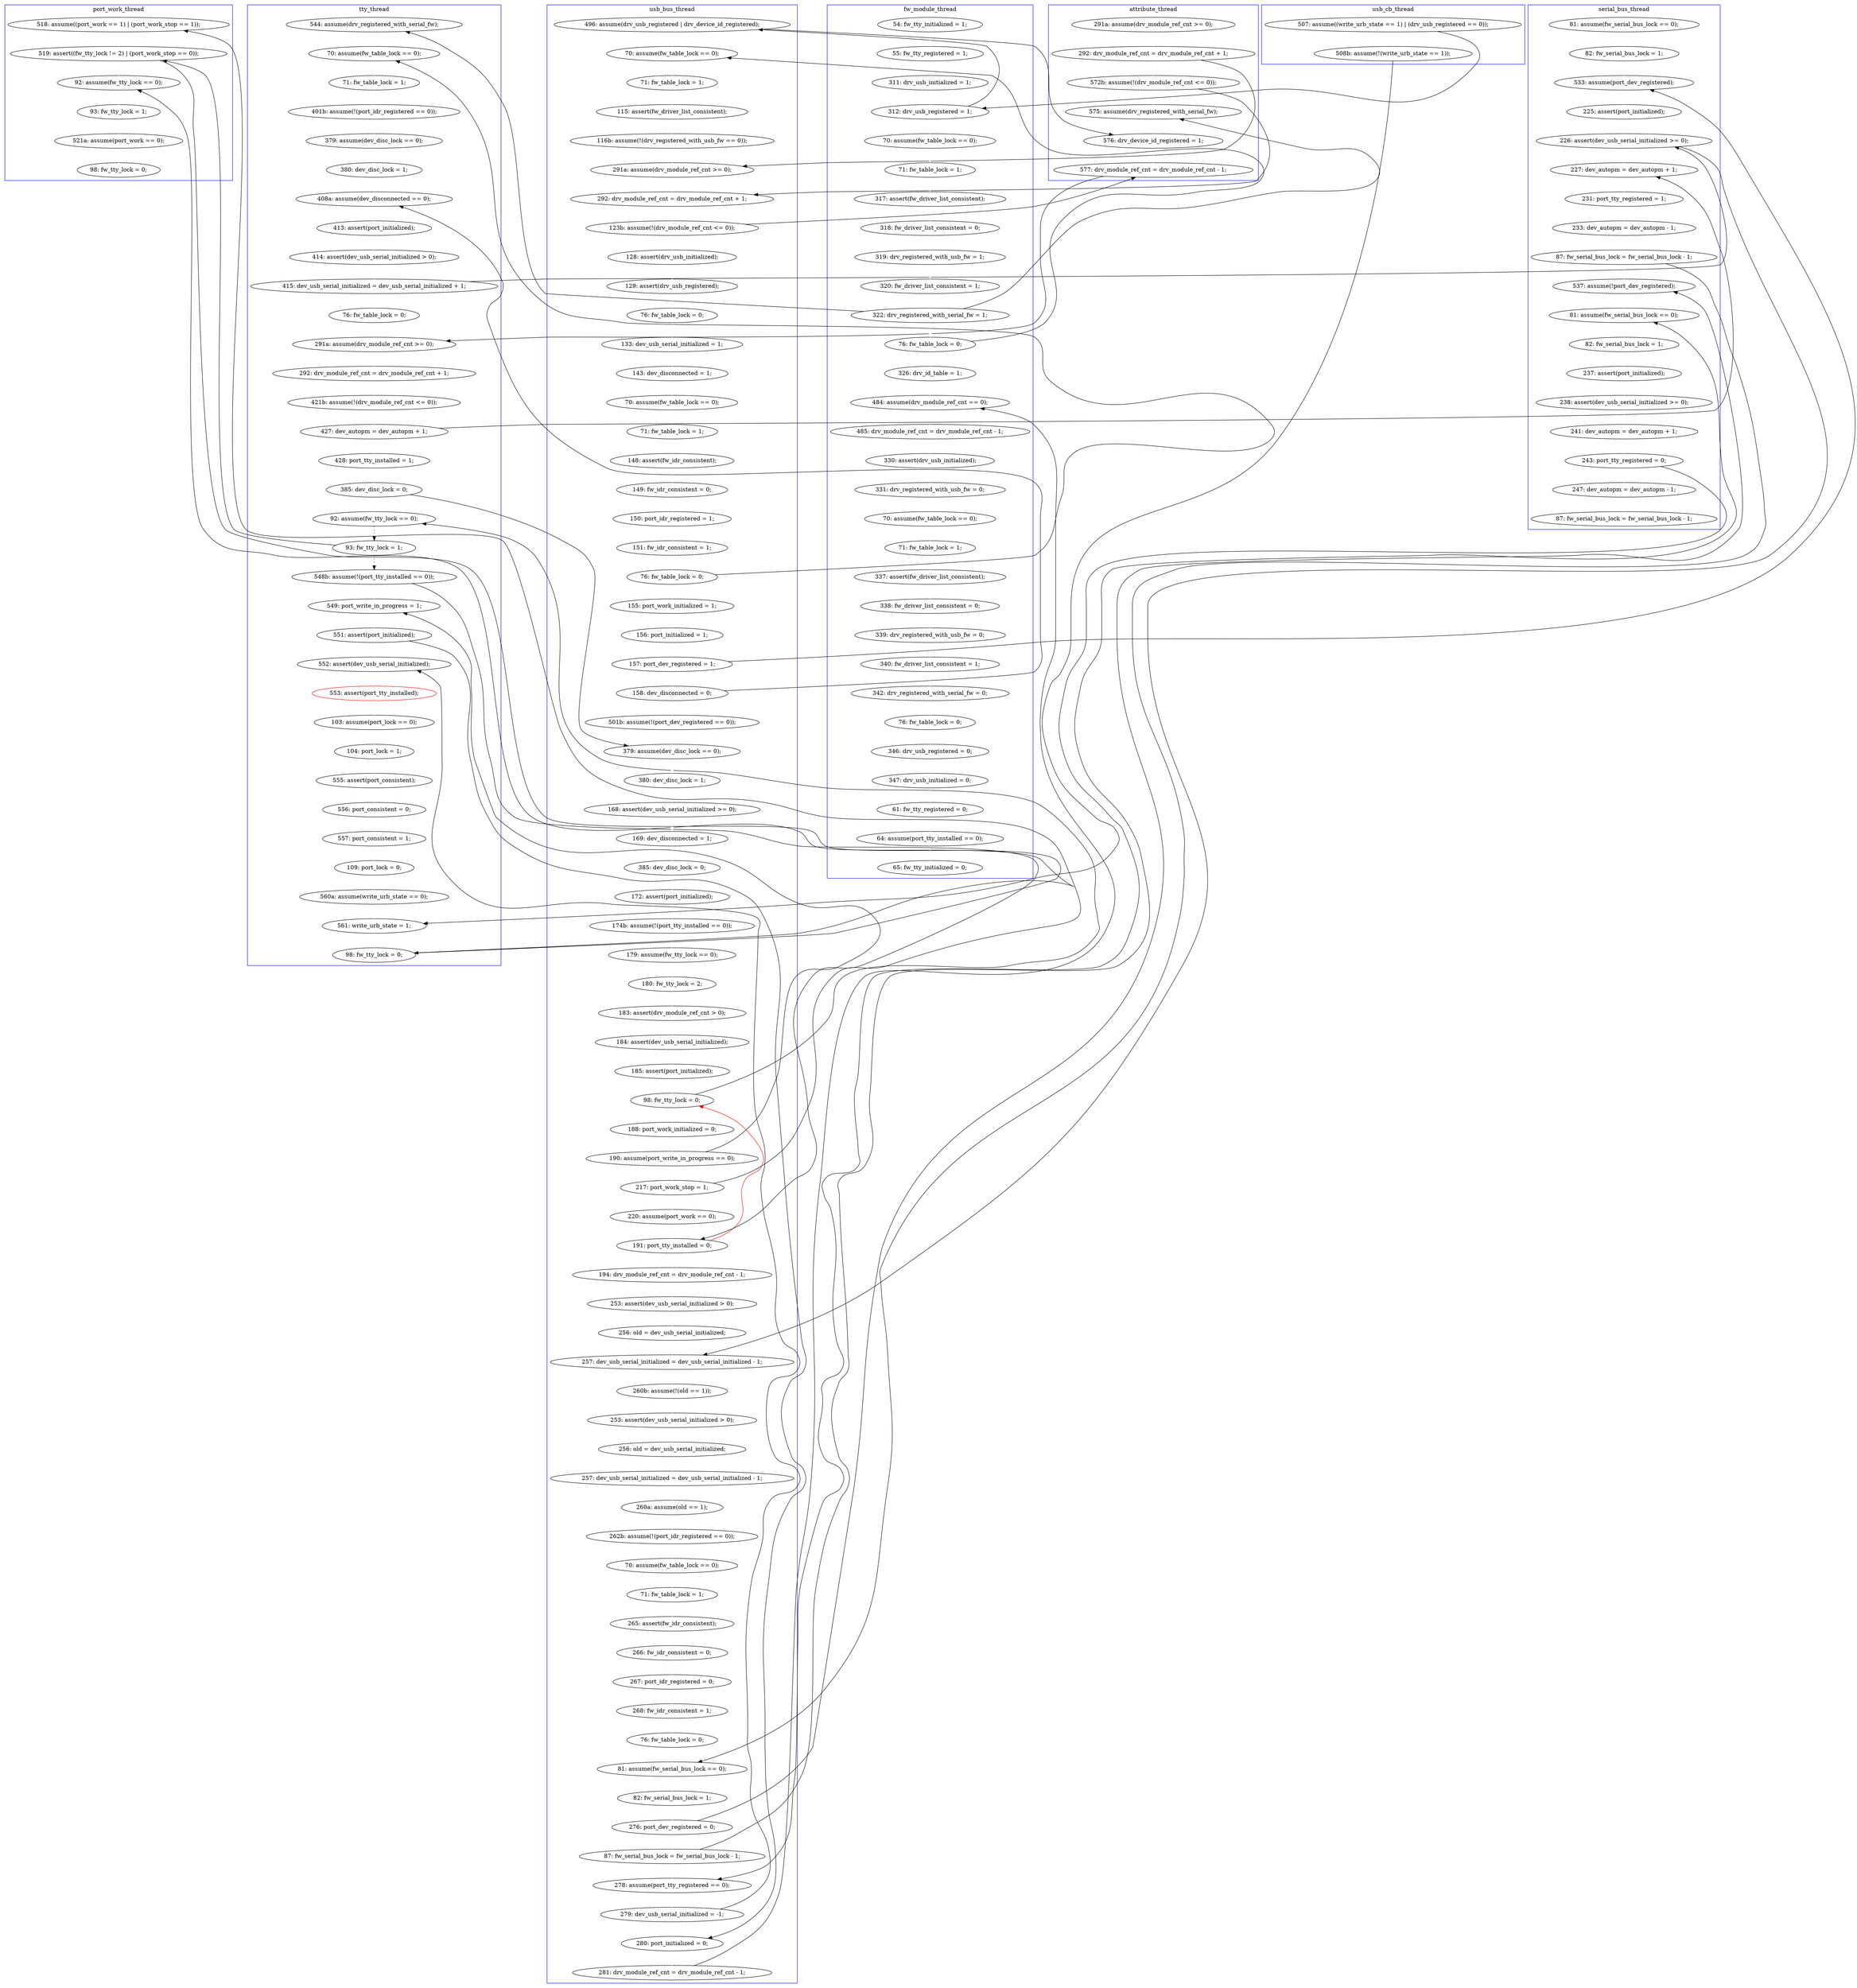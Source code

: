 digraph Counterexample {
	57 -> 100 [color = black, style = solid, constraint = false]
	126 -> 129 [color = white, style = solid]
	287 -> 293 [color = white, style = solid]
	310 -> 312 [color = white, style = solid]
	157 -> 158 [color = white, style = solid]
	144 -> 190 [color = white, style = solid]
	302 -> 307 [color = black, style = solid, constraint = false]
	366 -> 367 [color = white, style = solid]
	322 -> 338 [color = black, style = solid, constraint = false]
	353 -> 356 [color = white, style = solid]
	238 -> 308 [color = white, style = solid]
	138 -> 147 [color = white, style = solid]
	209 -> 211 [color = white, style = solid]
	358 -> 359 [color = white, style = solid]
	220 -> 290 [color = white, style = solid]
	173 -> 338 [color = white, style = solid]
	307 -> 309 [color = white, style = solid]
	133 -> 136 [color = black, style = solid, constraint = false]
	143 -> 151 [color = white, style = solid]
	219 -> 228 [color = black, style = solid, constraint = false]
	213 -> 214 [color = white, style = solid]
	228 -> 229 [color = black, style = dotted]
	167 -> 168 [color = white, style = solid]
	161 -> 167 [color = white, style = solid]
	83 -> 127 [color = black, style = solid, constraint = false]
	110 -> 112 [color = white, style = solid]
	196 -> 198 [color = white, style = solid]
	122 -> 123 [color = white, style = solid]
	269 -> 271 [color = white, style = solid]
	83 -> 85 [color = black, style = solid, constraint = false]
	338 -> 339 [color = white, style = solid]
	222 -> 223 [color = white, style = solid]
	188 -> 189 [color = white, style = solid]
	37 -> 62 [color = white, style = solid]
	80 -> 81 [color = white, style = solid]
	112 -> 119 [color = white, style = solid]
	375 -> 377 [color = white, style = solid]
	284 -> 285 [color = white, style = solid]
	285 -> 287 [color = white, style = solid]
	216 -> 219 [color = white, style = solid]
	148 -> 177 [color = white, style = solid]
	377 -> 378 [color = white, style = solid]
	371 -> 372 [color = white, style = solid]
	139 -> 142 [color = white, style = solid]
	229 -> 308 [color = black, style = solid, constraint = false]
	79 -> 80 [color = white, style = solid]
	75 -> 343 [color = black, style = solid, constraint = false]
	136 -> 137 [color = white, style = solid]
	370 -> 371 [color = white, style = solid]
	107 -> 110 [color = white, style = solid]
	66 -> 101 [color = black, style = solid, constraint = false]
	204 -> 207 [color = white, style = solid]
	293 -> 294 [color = black, style = solid, constraint = false]
	295 -> 299 [color = white, style = solid]
	148 -> 155 [color = black, style = solid, constraint = false]
	100 -> 101 [color = white, style = solid]
	191 -> 192 [color = white, style = solid]
	317 -> 319 [color = white, style = solid]
	142 -> 148 [color = white, style = solid]
	190 -> 191 [color = white, style = solid]
	191 -> 246 [color = black, style = solid, constraint = false]
	83 -> 87 [color = white, style = solid]
	180 -> 183 [color = white, style = solid]
	240 -> 244 [color = white, style = solid]
	93 -> 95 [color = white, style = solid]
	192 -> 196 [color = white, style = solid]
	158 -> 161 [color = white, style = solid]
	133 -> 135 [color = white, style = solid]
	372 -> 375 [color = white, style = solid]
	268 -> 269 [color = white, style = solid]
	309 -> 311 [color = white, style = solid]
	211 -> 212 [color = white, style = solid]
	274 -> 277 [color = white, style = solid]
	212 -> 213 [color = white, style = solid]
	367 -> 370 [color = white, style = solid]
	219 -> 222 [color = white, style = solid]
	127 -> 138 [color = white, style = solid]
	378 -> 382 [color = white, style = solid]
	60 -> 75 [color = white, style = solid]
	119 -> 122 [color = white, style = solid]
	339 -> 344 [color = white, style = solid]
	304 -> 310 [color = white, style = solid]
	66 -> 127 [color = white, style = solid]
	123 -> 125 [color = white, style = solid]
	223 -> 235 [color = white, style = solid]
	105 -> 106 [color = white, style = solid]
	236 -> 239 [color = white, style = solid]
	351 -> 352 [color = black, style = solid, constraint = false]
	246 -> 248 [color = white, style = solid]
	135 -> 139 [color = white, style = solid]
	125 -> 126 [color = white, style = solid]
	63 -> 70 [color = white, style = solid]
	215 -> 216 [color = white, style = solid]
	60 -> 63 [color = black, style = solid, constraint = false]
	345 -> 358 [color = white, style = solid]
	277 -> 284 [color = white, style = solid]
	263 -> 265 [color = white, style = solid]
	239 -> 219 [color = red, style = solid, constraint = false]
	313 -> 316 [color = white, style = solid]
	179 -> 180 [color = white, style = solid]
	320 -> 321 [color = white, style = solid]
	85 -> 136 [color = white, style = solid]
	316 -> 317 [color = white, style = solid]
	152 -> 155 [color = white, style = solid]
	273 -> 274 [color = white, style = solid]
	301 -> 302 [color = white, style = solid]
	293 -> 307 [color = white, style = solid]
	235 -> 236 [color = white, style = solid]
	244 -> 245 [color = white, style = solid]
	344 -> 345 [color = white, style = solid]
	87 -> 89 [color = black, style = solid, constraint = false]
	168 -> 171 [color = white, style = solid]
	78 -> 79 [color = white, style = solid]
	137 -> 143 [color = white, style = solid]
	382 -> 383 [color = white, style = solid]
	239 -> 240 [color = white, style = solid]
	248 -> 259 [color = white, style = solid]
	321 -> 326 [color = white, style = solid]
	57 -> 66 [color = white, style = solid]
	310 -> 311 [color = black, style = solid, constraint = false]
	36 -> 37 [color = white, style = solid]
	45 -> 46 [color = white, style = solid]
	299 -> 300 [color = white, style = solid]
	62 -> 63 [color = white, style = solid]
	101 -> 105 [color = white, style = solid]
	151 -> 152 [color = white, style = solid]
	259 -> 260 [color = white, style = solid]
	229 -> 232 [color = black, style = dotted]
	56 -> 57 [color = white, style = solid]
	352 -> 353 [color = white, style = solid]
	106 -> 107 [color = white, style = solid]
	142 -> 144 [color = black, style = solid, constraint = false]
	300 -> 301 [color = white, style = solid]
	81 -> 83 [color = white, style = solid]
	130 -> 133 [color = white, style = solid]
	271 -> 272 [color = white, style = solid]
	287 -> 290 [color = black, style = solid, constraint = false]
	343 -> 351 [color = white, style = solid]
	359 -> 366 [color = white, style = solid]
	260 -> 261 [color = white, style = solid]
	183 -> 228 [color = white, style = solid]
	311 -> 322 [color = white, style = solid]
	90 -> 93 [color = white, style = solid]
	171 -> 179 [color = white, style = solid]
	70 -> 71 [color = white, style = solid]
	272 -> 273 [color = white, style = solid]
	319 -> 320 [color = white, style = solid]
	330 -> 343 [color = white, style = solid]
	308 -> 352 [color = white, style = solid]
	63 -> 68 [color = black, style = solid, constraint = false]
	147 -> 167 [color = black, style = solid, constraint = false]
	312 -> 313 [color = white, style = solid]
	309 -> 312 [color = black, style = solid, constraint = false]
	156 -> 157 [color = white, style = solid]
	179 -> 192 [color = black, style = solid, constraint = false]
	383 -> 384 [color = white, style = solid]
	308 -> 351 [color = black, style = solid, constraint = false]
	46 -> 144 [color = white, style = solid]
	290 -> 294 [color = white, style = solid]
	89 -> 90 [color = white, style = solid]
	207 -> 209 [color = white, style = solid]
	198 -> 220 [color = white, style = solid]
	183 -> 188 [color = black, style = solid, constraint = false]
	223 -> 304 [color = black, style = solid, constraint = false]
	265 -> 268 [color = white, style = solid]
	129 -> 130 [color = white, style = solid]
	158 -> 191 [color = black, style = solid, constraint = false]
	232 -> 304 [color = white, style = solid]
	261 -> 263 [color = white, style = solid]
	177 -> 188 [color = white, style = solid]
	232 -> 239 [color = black, style = solid, constraint = false]
	189 -> 203 [color = white, style = solid]
	68 -> 89 [color = white, style = solid]
	220 -> 284 [color = black, style = solid, constraint = false]
	95 -> 100 [color = white, style = solid]
	336 -> 348 [color = white, style = solid]
	71 -> 78 [color = white, style = solid]
	87 -> 173 [color = white, style = solid]
	235 -> 238 [color = black, style = solid, constraint = false]
	245 -> 246 [color = white, style = solid]
	356 -> 394 [color = white, style = solid]
	105 -> 147 [color = black, style = solid, constraint = false]
	302 -> 336 [color = white, style = solid]
	294 -> 295 [color = white, style = solid]
	214 -> 215 [color = white, style = solid]
	326 -> 330 [color = white, style = solid]
	155 -> 156 [color = white, style = solid]
	68 -> 138 [color = black, style = solid, constraint = false]
	203 -> 204 [color = white, style = solid]
	subgraph cluster6 {
		label = usb_cb_thread
		color = blue
		75  [label = "508b: assume(!(write_urb_state == 1));"]
		60  [label = "507: assume((write_urb_state == 1) | (drv_usb_registered == 0));"]
	}
	subgraph cluster7 {
		label = port_work_thread
		color = blue
		356  [label = "521a: assume(port_work == 0);"]
		394  [label = "98: fw_tty_lock = 0;"]
		308  [label = "519: assert((fw_tty_lock != 2) | (port_work_stop == 0));"]
		353  [label = "93: fw_tty_lock = 1;"]
		238  [label = "518: assume((port_work == 1) | (port_work_stop == 1));"]
		352  [label = "92: assume(fw_tty_lock == 0);"]
	}
	subgraph cluster3 {
		label = serial_bus_thread
		color = blue
		144  [label = "533: assume(port_dev_registered);"]
		299  [label = "237: assert(port_initialized);"]
		295  [label = "82: fw_serial_bus_lock = 1;"]
		45  [label = "81: assume(fw_serial_bus_lock == 0);"]
		294  [label = "81: assume(fw_serial_bus_lock == 0);"]
		190  [label = "225: assert(port_initialized);"]
		348  [label = "87: fw_serial_bus_lock = fw_serial_bus_lock - 1;"]
		196  [label = "231: port_tty_registered = 1;"]
		300  [label = "238: assert(dev_usb_serial_initialized >= 0);"]
		301  [label = "241: dev_autopm = dev_autopm + 1;"]
		191  [label = "226: assert(dev_usb_serial_initialized >= 0);"]
		302  [label = "243: port_tty_registered = 0;"]
		198  [label = "233: dev_autopm = dev_autopm - 1;"]
		220  [label = "87: fw_serial_bus_lock = fw_serial_bus_lock - 1;"]
		46  [label = "82: fw_serial_bus_lock = 1;"]
		192  [label = "227: dev_autopm = dev_autopm + 1;"]
		336  [label = "247: dev_autopm = dev_autopm - 1;"]
		290  [label = "537: assume(!port_dev_registered);"]
	}
	subgraph cluster5 {
		label = attribute_thread
		color = blue
		57  [label = "292: drv_module_ref_cnt = drv_module_ref_cnt + 1;"]
		138  [label = "576: drv_device_id_registered = 1;"]
		66  [label = "572b: assume(!(drv_module_ref_cnt <= 0));"]
		127  [label = "575: assume(drv_registered_with_serial_fw);"]
		56  [label = "291a: assume(drv_module_ref_cnt >= 0);"]
		147  [label = "577: drv_module_ref_cnt = drv_module_ref_cnt - 1;"]
	}
	subgraph cluster4 {
		label = tty_thread
		color = blue
		151  [label = "379: assume(dev_disc_lock == 0);"]
		85  [label = "544: assume(drv_registered_with_serial_fw);"]
		152  [label = "380: dev_disc_lock = 1;"]
		167  [label = "291a: assume(drv_module_ref_cnt >= 0);"]
		319  [label = "555: assert(port_consistent);"]
		304  [label = "549: port_write_in_progress = 1;"]
		351  [label = "98: fw_tty_lock = 0;"]
		330  [label = "560a: assume(write_urb_state == 0);"]
		180  [label = "428: port_tty_installed = 1;"]
		232  [label = "548b: assume(!(port_tty_installed == 0));"]
		161  [label = "76: fw_table_lock = 0;"]
		156  [label = "413: assert(port_initialized);"]
		312  [label = "552: assert(dev_usb_serial_initialized);"]
		157  [label = "414: assert(dev_usb_serial_initialized > 0);"]
		313  [label = "553: assert(port_tty_installed);", color = red]
		228  [label = "92: assume(fw_tty_lock == 0);"]
		143  [label = "401b: assume(!(port_idr_registered == 0));"]
		168  [label = "292: drv_module_ref_cnt = drv_module_ref_cnt + 1;"]
		326  [label = "109: port_lock = 0;"]
		179  [label = "427: dev_autopm = dev_autopm + 1;"]
		320  [label = "556: port_consistent = 0;"]
		229  [label = "93: fw_tty_lock = 1;"]
		183  [label = "385: dev_disc_lock = 0;"]
		317  [label = "104: port_lock = 1;"]
		158  [label = "415: dev_usb_serial_initialized = dev_usb_serial_initialized + 1;"]
		310  [label = "551: assert(port_initialized);"]
		171  [label = "421b: assume(!(drv_module_ref_cnt <= 0));"]
		137  [label = "71: fw_table_lock = 1;"]
		136  [label = "70: assume(fw_table_lock == 0);"]
		343  [label = "561: write_urb_state = 1;"]
		316  [label = "103: assume(port_lock == 0);"]
		321  [label = "557: port_consistent = 1;"]
		155  [label = "408a: assume(dev_disconnected == 0);"]
	}
	subgraph cluster2 {
		label = usb_bus_thread
		color = blue
		189  [label = "380: dev_disc_lock = 1;"]
		235  [label = "217: port_work_stop = 1;"]
		101  [label = "292: drv_module_ref_cnt = drv_module_ref_cnt + 1;"]
		309  [label = "279: dev_usb_serial_initialized = -1;"]
		274  [label = "268: fw_idr_consistent = 1;"]
		100  [label = "291a: assume(drv_module_ref_cnt >= 0);"]
		135  [label = "155: port_work_initialized = 1;"]
		246  [label = "257: dev_usb_serial_initialized = dev_usb_serial_initialized - 1;"]
		188  [label = "379: assume(dev_disc_lock == 0);"]
		284  [label = "81: assume(fw_serial_bus_lock == 0);"]
		207  [label = "385: dev_disc_lock = 0;"]
		248  [label = "260b: assume(!(old == 1));"]
		204  [label = "169: dev_disconnected = 1;"]
		95  [label = "116b: assume(!(drv_registered_with_usb_fw == 0));"]
		222  [label = "188: port_work_initialized = 0;"]
		271  [label = "265: assert(fw_idr_consistent);"]
		223  [label = "190: assume(port_write_in_progress == 0);"]
		142  [label = "157: port_dev_registered = 1;"]
		272  [label = "266: fw_idr_consistent = 0;"]
		268  [label = "70: assume(fw_table_lock == 0);"]
		122  [label = "70: assume(fw_table_lock == 0);"]
		263  [label = "260a: assume(old == 1);"]
		110  [label = "76: fw_table_lock = 0;"]
		89  [label = "70: assume(fw_table_lock == 0);"]
		216  [label = "185: assert(port_initialized);"]
		68  [label = "496: assume(drv_usb_registered | drv_device_id_registered);"]
		133  [label = "76: fw_table_lock = 0;"]
		177  [label = "501b: assume(!(port_dev_registered == 0));"]
		240  [label = "194: drv_module_ref_cnt = drv_module_ref_cnt - 1;"]
		244  [label = "253: assert(dev_usb_serial_initialized > 0);"]
		293  [label = "87: fw_serial_bus_lock = fw_serial_bus_lock - 1;"]
		214  [label = "183: assert(drv_module_ref_cnt > 0);"]
		322  [label = "281: drv_module_ref_cnt = drv_module_ref_cnt - 1;"]
		148  [label = "158: dev_disconnected = 0;"]
		307  [label = "278: assume(port_tty_registered == 0);"]
		107  [label = "129: assert(drv_usb_registered);"]
		139  [label = "156: port_initialized = 1;"]
		125  [label = "148: assert(fw_idr_consistent);"]
		106  [label = "128: assert(drv_usb_initialized);"]
		277  [label = "76: fw_table_lock = 0;"]
		203  [label = "168: assert(dev_usb_serial_initialized >= 0);"]
		260  [label = "256: old = dev_usb_serial_initialized;"]
		236  [label = "220: assume(port_work == 0);"]
		130  [label = "151: fw_idr_consistent = 1;"]
		265  [label = "262b: assume(!(port_idr_registered == 0));"]
		287  [label = "276: port_dev_registered = 0;"]
		105  [label = "123b: assume(!(drv_module_ref_cnt <= 0));"]
		269  [label = "71: fw_table_lock = 1;"]
		311  [label = "280: port_initialized = 0;"]
		90  [label = "71: fw_table_lock = 1;"]
		211  [label = "174b: assume(!(port_tty_installed == 0));"]
		209  [label = "172: assert(port_initialized);"]
		93  [label = "115: assert(fw_driver_list_consistent);"]
		215  [label = "184: assert(dev_usb_serial_initialized);"]
		239  [label = "191: port_tty_installed = 0;"]
		212  [label = "179: assume(fw_tty_lock == 0);"]
		285  [label = "82: fw_serial_bus_lock = 1;"]
		126  [label = "149: fw_idr_consistent = 0;"]
		219  [label = "98: fw_tty_lock = 0;"]
		129  [label = "150: port_idr_registered = 1;"]
		245  [label = "256: old = dev_usb_serial_initialized;"]
		273  [label = "267: port_idr_registered = 0;"]
		261  [label = "257: dev_usb_serial_initialized = dev_usb_serial_initialized - 1;"]
		112  [label = "133: dev_usb_serial_initialized = 1;"]
		119  [label = "143: dev_disconnected = 1;"]
		213  [label = "180: fw_tty_lock = 2;"]
		259  [label = "253: assert(dev_usb_serial_initialized > 0);"]
		123  [label = "71: fw_table_lock = 1;"]
	}
	subgraph cluster1 {
		label = fw_module_thread
		color = blue
		339  [label = "485: drv_module_ref_cnt = drv_module_ref_cnt - 1;"]
		83  [label = "322: drv_registered_with_serial_fw = 1;"]
		359  [label = "71: fw_table_lock = 1;"]
		70  [label = "70: assume(fw_table_lock == 0);"]
		37  [label = "55: fw_tty_registered = 1;"]
		375  [label = "76: fw_table_lock = 0;"]
		372  [label = "342: drv_registered_with_serial_fw = 0;"]
		338  [label = "484: assume(drv_module_ref_cnt == 0);"]
		78  [label = "317: assert(fw_driver_list_consistent);"]
		62  [label = "311: drv_usb_initialized = 1;"]
		79  [label = "318: fw_driver_list_consistent = 0;"]
		367  [label = "338: fw_driver_list_consistent = 0;"]
		87  [label = "76: fw_table_lock = 0;"]
		383  [label = "64: assume(port_tty_installed == 0);"]
		81  [label = "320: fw_driver_list_consistent = 1;"]
		382  [label = "61: fw_tty_registered = 0;"]
		377  [label = "346: drv_usb_registered = 0;"]
		80  [label = "319: drv_registered_with_usb_fw = 1;"]
		173  [label = "326: drv_id_table = 1;"]
		344  [label = "330: assert(drv_usb_initialized);"]
		378  [label = "347: drv_usb_initialized = 0;"]
		71  [label = "71: fw_table_lock = 1;"]
		371  [label = "340: fw_driver_list_consistent = 1;"]
		370  [label = "339: drv_registered_with_usb_fw = 0;"]
		36  [label = "54: fw_tty_initialized = 1;"]
		384  [label = "65: fw_tty_initialized = 0;"]
		63  [label = "312: drv_usb_registered = 1;"]
		345  [label = "331: drv_registered_with_usb_fw = 0;"]
		358  [label = "70: assume(fw_table_lock == 0);"]
		366  [label = "337: assert(fw_driver_list_consistent);"]
	}
}